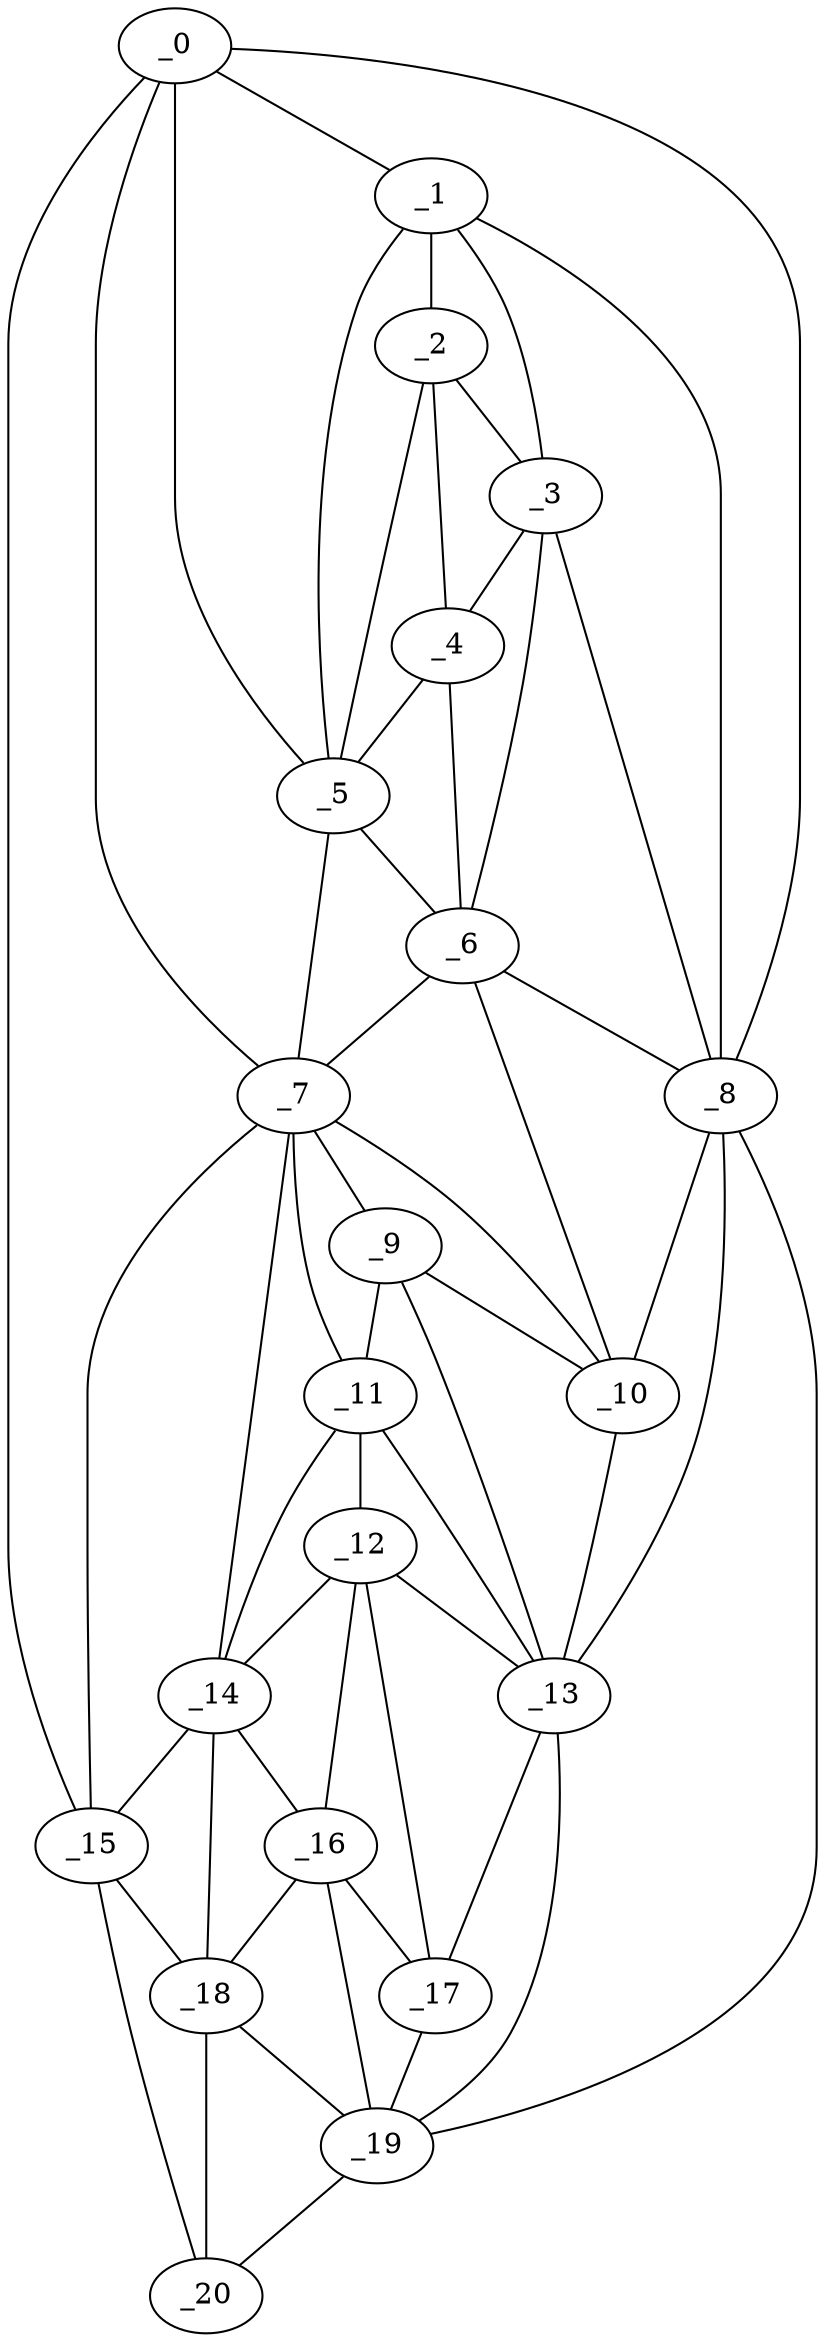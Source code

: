 graph "obj84__250.gxl" {
	_0	 [x=5,
		y=22];
	_1	 [x=20,
		y=23];
	_0 -- _1	 [valence=1];
	_5	 [x=40,
		y=34];
	_0 -- _5	 [valence=2];
	_7	 [x=49,
		y=44];
	_0 -- _7	 [valence=1];
	_8	 [x=50,
		y=15];
	_0 -- _8	 [valence=1];
	_15	 [x=76,
		y=110];
	_0 -- _15	 [valence=1];
	_2	 [x=31,
		y=25];
	_1 -- _2	 [valence=2];
	_3	 [x=38,
		y=20];
	_1 -- _3	 [valence=2];
	_1 -- _5	 [valence=2];
	_1 -- _8	 [valence=2];
	_2 -- _3	 [valence=1];
	_4	 [x=38,
		y=29];
	_2 -- _4	 [valence=2];
	_2 -- _5	 [valence=1];
	_3 -- _4	 [valence=2];
	_6	 [x=44,
		y=24];
	_3 -- _6	 [valence=2];
	_3 -- _8	 [valence=2];
	_4 -- _5	 [valence=2];
	_4 -- _6	 [valence=2];
	_5 -- _6	 [valence=2];
	_5 -- _7	 [valence=1];
	_6 -- _7	 [valence=2];
	_6 -- _8	 [valence=2];
	_10	 [x=63,
		y=43];
	_6 -- _10	 [valence=2];
	_9	 [x=62,
		y=51];
	_7 -- _9	 [valence=2];
	_7 -- _10	 [valence=1];
	_11	 [x=67,
		y=62];
	_7 -- _11	 [valence=1];
	_14	 [x=75,
		y=87];
	_7 -- _14	 [valence=2];
	_7 -- _15	 [valence=2];
	_8 -- _10	 [valence=1];
	_13	 [x=74,
		y=52];
	_8 -- _13	 [valence=1];
	_19	 [x=122,
		y=77];
	_8 -- _19	 [valence=1];
	_9 -- _10	 [valence=1];
	_9 -- _11	 [valence=1];
	_9 -- _13	 [valence=2];
	_10 -- _13	 [valence=2];
	_12	 [x=71,
		y=63];
	_11 -- _12	 [valence=2];
	_11 -- _13	 [valence=1];
	_11 -- _14	 [valence=2];
	_12 -- _13	 [valence=2];
	_12 -- _14	 [valence=1];
	_16	 [x=84,
		y=68];
	_12 -- _16	 [valence=2];
	_17	 [x=85,
		y=62];
	_12 -- _17	 [valence=2];
	_13 -- _17	 [valence=1];
	_13 -- _19	 [valence=2];
	_14 -- _15	 [valence=1];
	_14 -- _16	 [valence=2];
	_18	 [x=97,
		y=90];
	_14 -- _18	 [valence=2];
	_15 -- _18	 [valence=2];
	_20	 [x=122,
		y=102];
	_15 -- _20	 [valence=1];
	_16 -- _17	 [valence=2];
	_16 -- _18	 [valence=1];
	_16 -- _19	 [valence=2];
	_17 -- _19	 [valence=1];
	_18 -- _19	 [valence=2];
	_18 -- _20	 [valence=2];
	_19 -- _20	 [valence=1];
}
